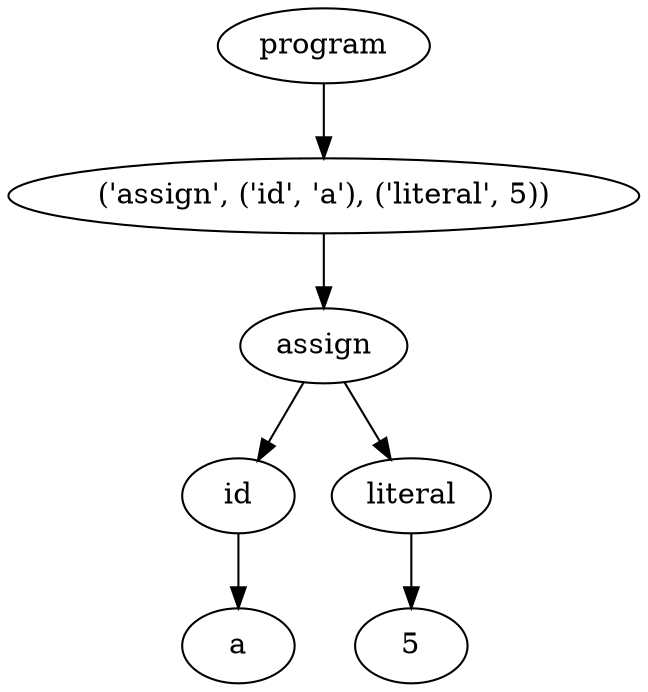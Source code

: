 // Árbol Sintáctico
digraph {
	0 [label=program]
	1 [label="('assign', ('id', 'a'), ('literal', 5))"]
	0 -> 1
	2 [label=assign]
	1 -> 2
	3 [label=id]
	2 -> 3
	4 [label=a]
	3 -> 4
	5 [label=literal]
	2 -> 5
	6 [label=5]
	5 -> 6
}
